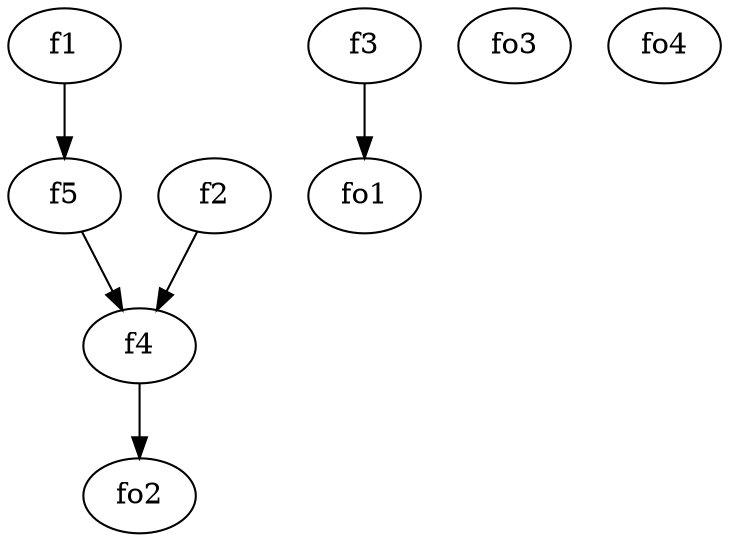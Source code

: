 strict digraph  {
f1;
f2;
f3;
f4;
f5;
fo1;
fo2;
fo3;
fo4;
f1 -> f5  [weight=2];
f2 -> f4  [weight=2];
f3 -> fo1  [weight=2];
f4 -> fo2  [weight=2];
f5 -> f4  [weight=2];
}
